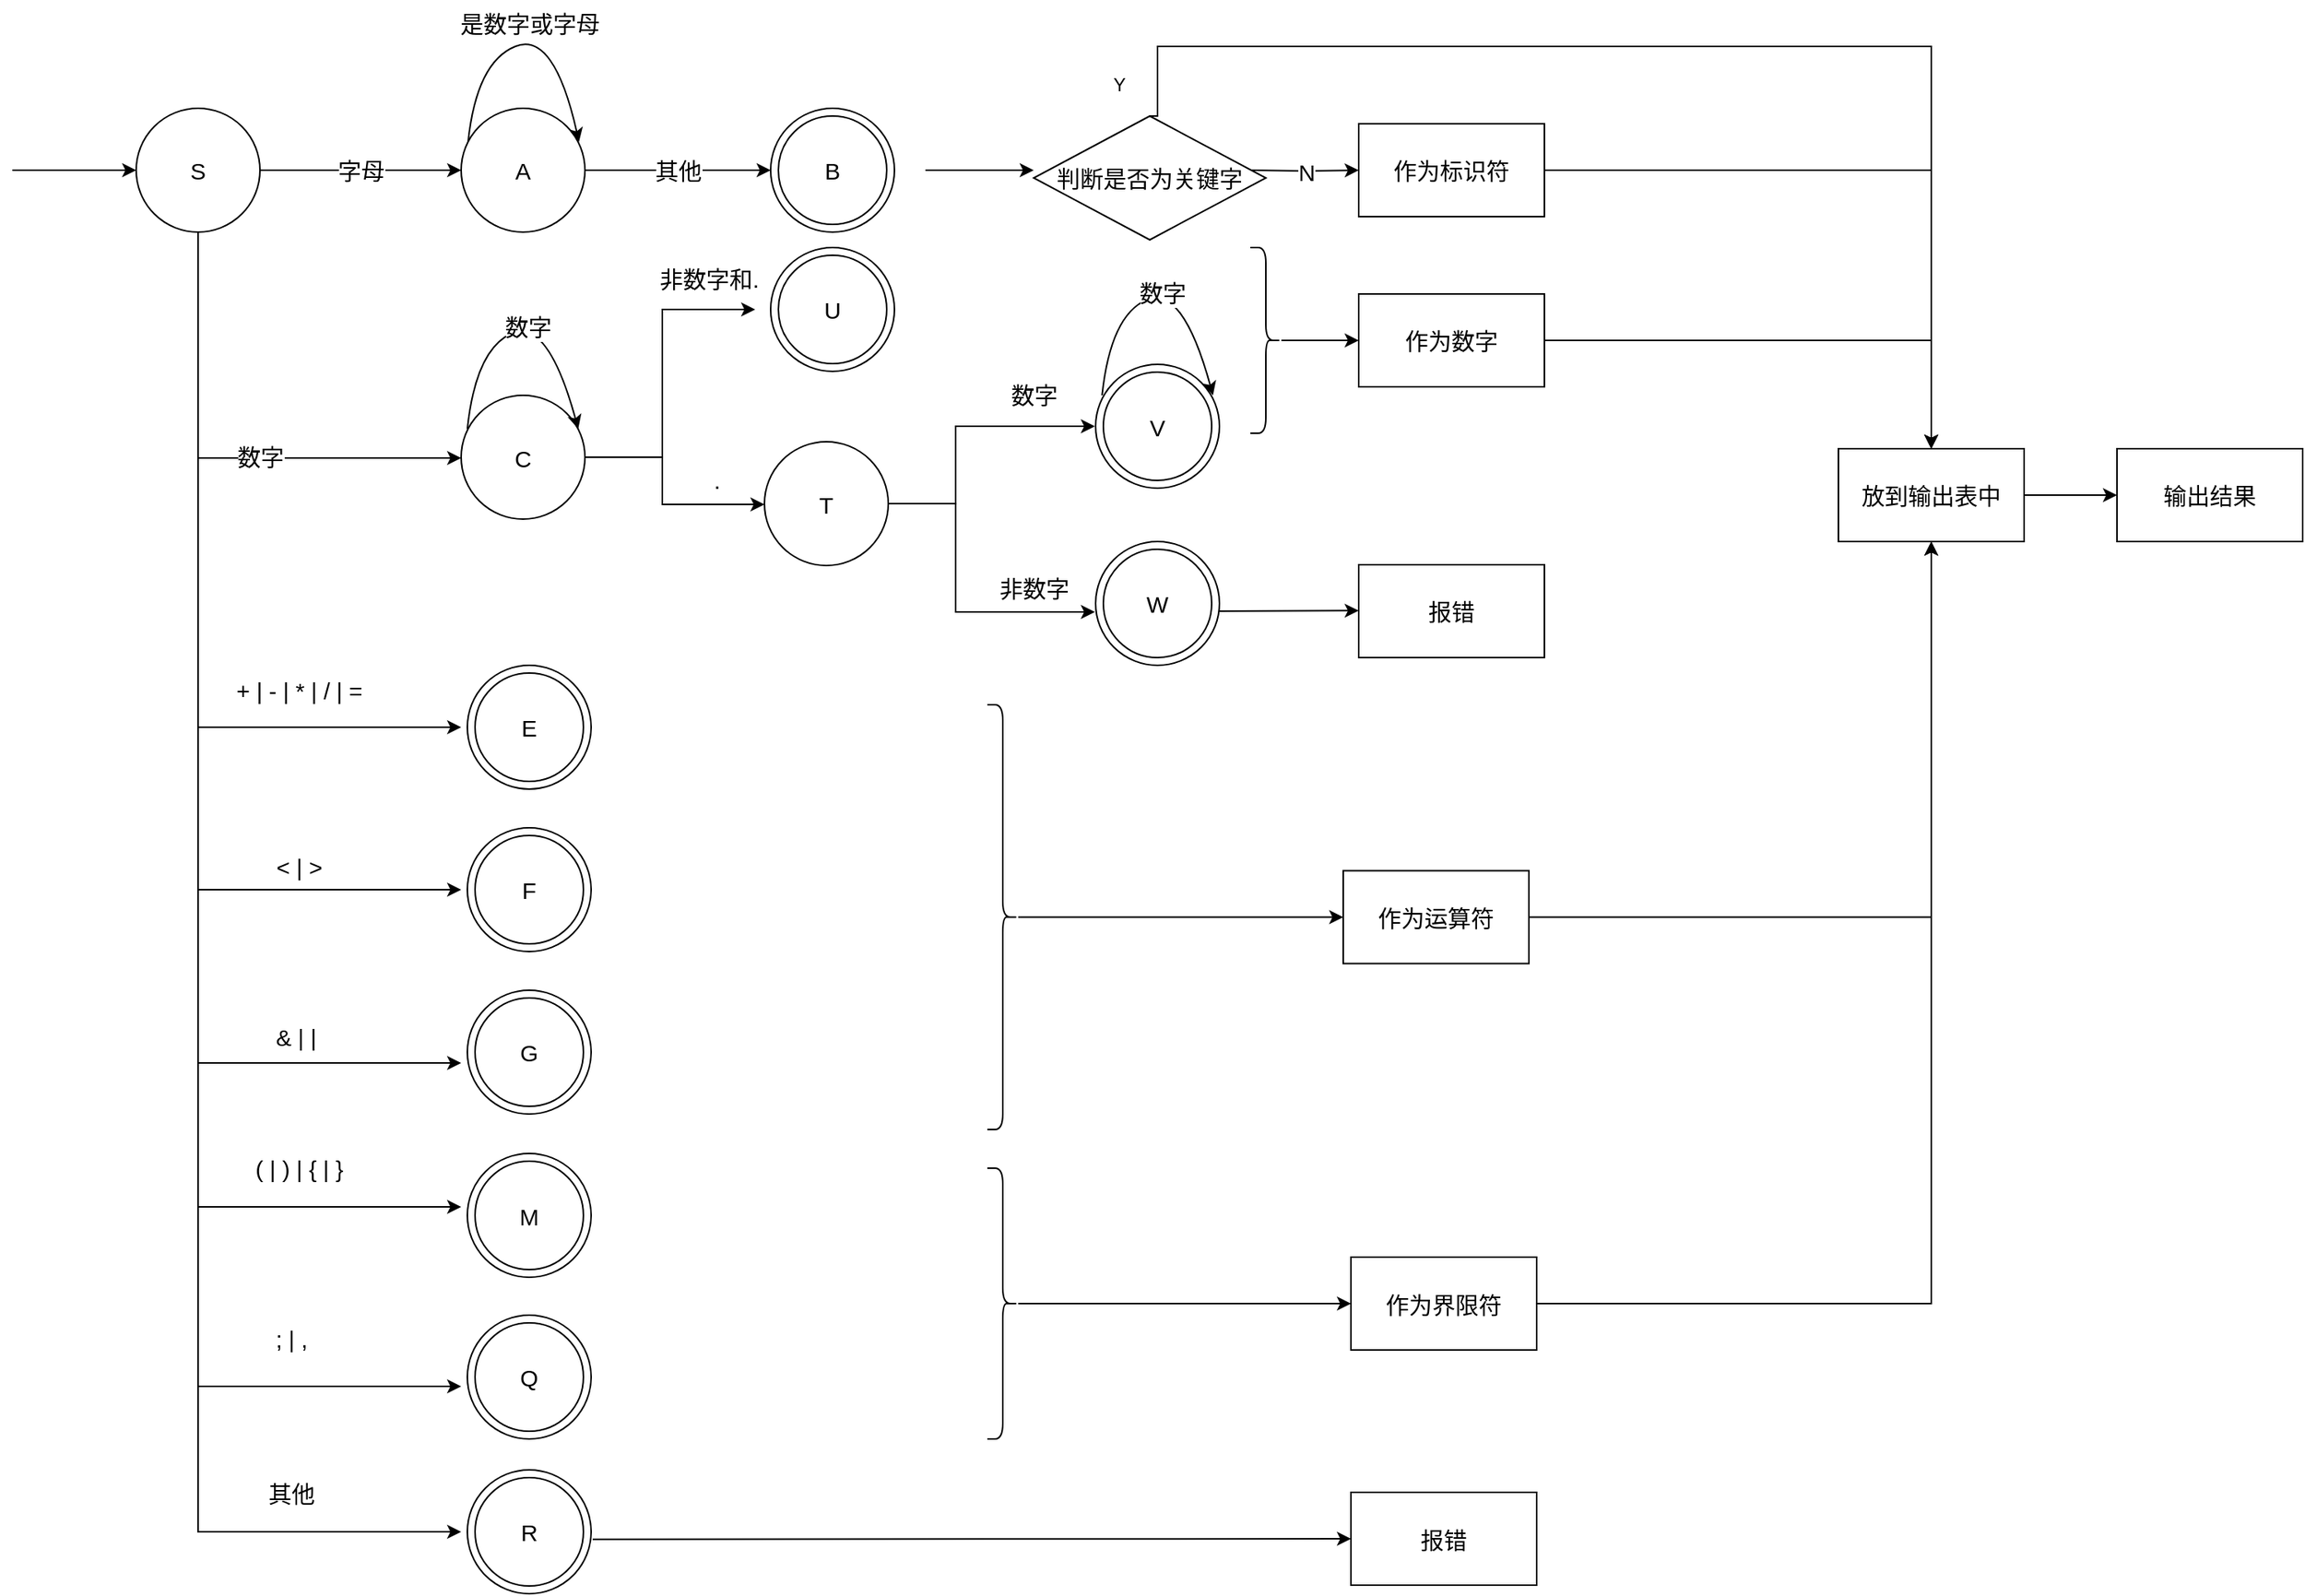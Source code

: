 <mxfile version="20.6.2" type="device"><diagram id="aMNbCUON8XsjqWvmE5ve" name="第 1 页"><mxGraphModel dx="1809" dy="534" grid="1" gridSize="10" guides="1" tooltips="1" connect="1" arrows="1" fold="1" page="1" pageScale="1" pageWidth="827" pageHeight="1169" math="0" shadow="0"><root><mxCell id="0"/><mxCell id="1" parent="0"/><mxCell id="4GlmhEIrZh2L4MDimgtQ-14" value="" style="endArrow=classic;html=1;rounded=0;entryX=0;entryY=0.5;entryDx=0;entryDy=0;" parent="1" target="4GlmhEIrZh2L4MDimgtQ-17" edge="1"><mxGeometry width="50" height="50" relative="1" as="geometry"><mxPoint x="-810" y="120" as="sourcePoint"/><mxPoint x="-340" y="170" as="targetPoint"/></mxGeometry></mxCell><mxCell id="4GlmhEIrZh2L4MDimgtQ-16" value="&lt;span style=&quot;font-size: 15px;&quot;&gt;是数字或字母&lt;/span&gt;" style="text;html=1;align=center;verticalAlign=middle;resizable=0;points=[];autosize=1;strokeColor=none;fillColor=none;fontSize=6;" parent="1" vertex="1"><mxGeometry x="-536" y="10" width="120" height="30" as="geometry"/></mxCell><mxCell id="4GlmhEIrZh2L4MDimgtQ-19" value="字母" style="edgeStyle=orthogonalEdgeStyle;rounded=0;orthogonalLoop=1;jettySize=auto;html=1;fontSize=15;" parent="1" source="4GlmhEIrZh2L4MDimgtQ-17" target="4GlmhEIrZh2L4MDimgtQ-18" edge="1"><mxGeometry relative="1" as="geometry"/></mxCell><mxCell id="4GlmhEIrZh2L4MDimgtQ-31" value="数字" style="edgeStyle=orthogonalEdgeStyle;rounded=0;orthogonalLoop=1;jettySize=auto;html=1;entryX=0;entryY=0.5;entryDx=0;entryDy=0;fontSize=15;" parent="1" source="4GlmhEIrZh2L4MDimgtQ-17" target="4GlmhEIrZh2L4MDimgtQ-30" edge="1"><mxGeometry x="0.175" y="1" relative="1" as="geometry"><Array as="points"><mxPoint x="-690" y="306"/><mxPoint x="-520" y="306"/></Array><mxPoint as="offset"/></mxGeometry></mxCell><mxCell id="4GlmhEIrZh2L4MDimgtQ-57" style="edgeStyle=orthogonalEdgeStyle;rounded=0;orthogonalLoop=1;jettySize=auto;html=1;fontSize=15;" parent="1" source="4GlmhEIrZh2L4MDimgtQ-17" edge="1"><mxGeometry relative="1" as="geometry"><mxPoint x="-520" y="480" as="targetPoint"/><Array as="points"><mxPoint x="-690" y="480"/></Array></mxGeometry></mxCell><mxCell id="4GlmhEIrZh2L4MDimgtQ-86" style="edgeStyle=orthogonalEdgeStyle;rounded=0;orthogonalLoop=1;jettySize=auto;html=1;fontSize=15;" parent="1" source="4GlmhEIrZh2L4MDimgtQ-17" edge="1"><mxGeometry relative="1" as="geometry"><mxPoint x="-520" y="790" as="targetPoint"/><Array as="points"><mxPoint x="-690" y="790"/></Array></mxGeometry></mxCell><mxCell id="4GlmhEIrZh2L4MDimgtQ-225" style="edgeStyle=orthogonalEdgeStyle;rounded=0;orthogonalLoop=1;jettySize=auto;html=1;fontSize=15;" parent="1" source="4GlmhEIrZh2L4MDimgtQ-17" edge="1"><mxGeometry relative="1" as="geometry"><mxPoint x="-520" y="585" as="targetPoint"/><Array as="points"><mxPoint x="-690" y="585"/></Array></mxGeometry></mxCell><mxCell id="4GlmhEIrZh2L4MDimgtQ-236" style="edgeStyle=orthogonalEdgeStyle;rounded=0;orthogonalLoop=1;jettySize=auto;html=1;fontSize=15;" parent="1" source="4GlmhEIrZh2L4MDimgtQ-17" edge="1"><mxGeometry relative="1" as="geometry"><mxPoint x="-520" y="697" as="targetPoint"/><Array as="points"><mxPoint x="-690" y="697"/></Array></mxGeometry></mxCell><mxCell id="4GlmhEIrZh2L4MDimgtQ-238" style="edgeStyle=orthogonalEdgeStyle;rounded=0;orthogonalLoop=1;jettySize=auto;html=1;fontSize=15;" parent="1" source="4GlmhEIrZh2L4MDimgtQ-17" edge="1"><mxGeometry relative="1" as="geometry"><mxPoint x="-520" y="906" as="targetPoint"/><Array as="points"><mxPoint x="-690" y="906"/></Array></mxGeometry></mxCell><mxCell id="4GlmhEIrZh2L4MDimgtQ-239" style="edgeStyle=orthogonalEdgeStyle;rounded=0;orthogonalLoop=1;jettySize=auto;html=1;fontSize=15;" parent="1" source="4GlmhEIrZh2L4MDimgtQ-17" edge="1"><mxGeometry relative="1" as="geometry"><mxPoint x="-520" y="1000" as="targetPoint"/><Array as="points"><mxPoint x="-690" y="1000"/></Array></mxGeometry></mxCell><mxCell id="4GlmhEIrZh2L4MDimgtQ-17" value="S" style="ellipse;whiteSpace=wrap;html=1;aspect=fixed;fontSize=15;" parent="1" vertex="1"><mxGeometry x="-730" y="80" width="80" height="80" as="geometry"/></mxCell><mxCell id="4GlmhEIrZh2L4MDimgtQ-23" value="其他" style="edgeStyle=orthogonalEdgeStyle;rounded=0;orthogonalLoop=1;jettySize=auto;html=1;fontSize=15;" parent="1" source="4GlmhEIrZh2L4MDimgtQ-18" target="4GlmhEIrZh2L4MDimgtQ-22" edge="1"><mxGeometry relative="1" as="geometry"/></mxCell><mxCell id="4GlmhEIrZh2L4MDimgtQ-18" value="A" style="ellipse;whiteSpace=wrap;html=1;aspect=fixed;fontSize=15;" parent="1" vertex="1"><mxGeometry x="-520" y="80" width="80" height="80" as="geometry"/></mxCell><mxCell id="4GlmhEIrZh2L4MDimgtQ-20" value="" style="curved=1;endArrow=classic;html=1;rounded=0;fontSize=15;entryX=0.952;entryY=0.271;entryDx=0;entryDy=0;entryPerimeter=0;exitX=0.056;exitY=0.271;exitDx=0;exitDy=0;exitPerimeter=0;" parent="1" source="4GlmhEIrZh2L4MDimgtQ-18" target="4GlmhEIrZh2L4MDimgtQ-18" edge="1"><mxGeometry width="50" height="50" relative="1" as="geometry"><mxPoint x="-490" y="80" as="sourcePoint"/><mxPoint x="-440" y="30" as="targetPoint"/><Array as="points"><mxPoint x="-510" y="50"/><mxPoint x="-460" y="30"/></Array></mxGeometry></mxCell><mxCell id="4GlmhEIrZh2L4MDimgtQ-22" value="B" style="ellipse;whiteSpace=wrap;html=1;aspect=fixed;fontSize=15;" parent="1" vertex="1"><mxGeometry x="-320" y="80" width="80" height="80" as="geometry"/></mxCell><mxCell id="4GlmhEIrZh2L4MDimgtQ-24" value="" style="ellipse;whiteSpace=wrap;html=1;aspect=fixed;fontSize=15;fillColor=none;" parent="1" vertex="1"><mxGeometry x="-315" y="85" width="70" height="70" as="geometry"/></mxCell><mxCell id="4GlmhEIrZh2L4MDimgtQ-36" value="" style="edgeStyle=orthogonalEdgeStyle;rounded=0;orthogonalLoop=1;jettySize=auto;html=1;fontSize=15;" parent="1" source="4GlmhEIrZh2L4MDimgtQ-30" target="4GlmhEIrZh2L4MDimgtQ-147" edge="1"><mxGeometry x="0.138" y="20" relative="1" as="geometry"><mxPoint x="-324" y="305.5" as="targetPoint"/><Array as="points"><mxPoint x="-390" y="306"/><mxPoint x="-390" y="336"/></Array><mxPoint as="offset"/></mxGeometry></mxCell><mxCell id="4GlmhEIrZh2L4MDimgtQ-165" style="edgeStyle=orthogonalEdgeStyle;rounded=0;orthogonalLoop=1;jettySize=auto;html=1;fontSize=15;" parent="1" source="4GlmhEIrZh2L4MDimgtQ-30" edge="1"><mxGeometry relative="1" as="geometry"><mxPoint x="-330" y="210" as="targetPoint"/><Array as="points"><mxPoint x="-390" y="306"/><mxPoint x="-390" y="210"/></Array></mxGeometry></mxCell><mxCell id="4GlmhEIrZh2L4MDimgtQ-30" value="C" style="ellipse;whiteSpace=wrap;html=1;aspect=fixed;fontSize=15;fillColor=none;" parent="1" vertex="1"><mxGeometry x="-520" y="265.5" width="80" height="80" as="geometry"/></mxCell><mxCell id="4GlmhEIrZh2L4MDimgtQ-33" value="数字" style="curved=1;endArrow=classic;html=1;rounded=0;fontSize=15;entryX=0.952;entryY=0.271;entryDx=0;entryDy=0;entryPerimeter=0;exitX=0.056;exitY=0.271;exitDx=0;exitDy=0;exitPerimeter=0;" parent="1" edge="1"><mxGeometry width="50" height="50" relative="1" as="geometry"><mxPoint x="-516" y="287.18" as="sourcePoint"/><mxPoint x="-444.32" y="287.18" as="targetPoint"/><Array as="points"><mxPoint x="-510.48" y="235.5"/><mxPoint x="-464" y="215.5"/></Array></mxGeometry></mxCell><mxCell id="4GlmhEIrZh2L4MDimgtQ-51" value="" style="group" parent="1" vertex="1" connectable="0"><mxGeometry x="-516" y="440" width="80" height="80" as="geometry"/></mxCell><mxCell id="4GlmhEIrZh2L4MDimgtQ-52" value="" style="ellipse;whiteSpace=wrap;html=1;aspect=fixed;fontSize=15;fillColor=none;movable=0;resizable=0;rotatable=0;deletable=0;editable=0;connectable=0;" parent="4GlmhEIrZh2L4MDimgtQ-51" vertex="1"><mxGeometry width="80" height="80" as="geometry"/></mxCell><mxCell id="4GlmhEIrZh2L4MDimgtQ-53" value="E" style="ellipse;whiteSpace=wrap;html=1;aspect=fixed;fontSize=15;fillColor=none;movable=1;resizable=1;rotatable=1;deletable=1;editable=1;connectable=1;" parent="4GlmhEIrZh2L4MDimgtQ-51" vertex="1"><mxGeometry x="5" y="5" width="70" height="70" as="geometry"/></mxCell><mxCell id="4GlmhEIrZh2L4MDimgtQ-59" value="+ | - | * | / | =" style="text;html=1;align=center;verticalAlign=middle;resizable=0;points=[];autosize=1;strokeColor=none;fillColor=none;fontSize=15;" parent="1" vertex="1"><mxGeometry x="-680" y="440.5" width="110" height="30" as="geometry"/></mxCell><mxCell id="4GlmhEIrZh2L4MDimgtQ-78" value="" style="group" parent="1" vertex="1" connectable="0"><mxGeometry x="-516" y="755.5" width="80" height="80" as="geometry"/></mxCell><mxCell id="4GlmhEIrZh2L4MDimgtQ-79" value="" style="ellipse;whiteSpace=wrap;html=1;aspect=fixed;fontSize=15;fillColor=none;movable=0;resizable=0;rotatable=0;deletable=0;editable=0;connectable=0;" parent="4GlmhEIrZh2L4MDimgtQ-78" vertex="1"><mxGeometry width="80" height="80" as="geometry"/></mxCell><mxCell id="4GlmhEIrZh2L4MDimgtQ-80" value="M" style="ellipse;whiteSpace=wrap;html=1;aspect=fixed;fontSize=15;fillColor=none;movable=1;resizable=1;rotatable=1;deletable=1;editable=1;connectable=1;" parent="4GlmhEIrZh2L4MDimgtQ-78" vertex="1"><mxGeometry x="5" y="5" width="70" height="70" as="geometry"/></mxCell><mxCell id="4GlmhEIrZh2L4MDimgtQ-82" value="( | ) | { | }" style="text;html=1;align=center;verticalAlign=middle;resizable=0;points=[];autosize=1;strokeColor=none;fillColor=none;fontSize=15;" parent="1" vertex="1"><mxGeometry x="-665" y="750" width="80" height="30" as="geometry"/></mxCell><mxCell id="4GlmhEIrZh2L4MDimgtQ-94" value="" style="group" parent="1" vertex="1" connectable="0"><mxGeometry x="-516" y="860" width="80" height="80" as="geometry"/></mxCell><mxCell id="4GlmhEIrZh2L4MDimgtQ-95" value="" style="ellipse;whiteSpace=wrap;html=1;aspect=fixed;fontSize=15;fillColor=none;movable=0;resizable=0;rotatable=0;deletable=0;editable=0;connectable=0;" parent="4GlmhEIrZh2L4MDimgtQ-94" vertex="1"><mxGeometry width="80" height="80" as="geometry"/></mxCell><mxCell id="4GlmhEIrZh2L4MDimgtQ-96" value="Q" style="ellipse;whiteSpace=wrap;html=1;aspect=fixed;fontSize=15;fillColor=none;movable=1;resizable=1;rotatable=1;deletable=1;editable=1;connectable=1;" parent="4GlmhEIrZh2L4MDimgtQ-94" vertex="1"><mxGeometry x="5" y="5" width="70" height="70" as="geometry"/></mxCell><mxCell id="4GlmhEIrZh2L4MDimgtQ-97" value="" style="group" parent="1" vertex="1" connectable="0"><mxGeometry x="-516" y="960" width="80" height="80" as="geometry"/></mxCell><mxCell id="4GlmhEIrZh2L4MDimgtQ-98" value="" style="ellipse;whiteSpace=wrap;html=1;aspect=fixed;fontSize=15;fillColor=none;movable=0;resizable=0;rotatable=0;deletable=0;editable=0;connectable=0;" parent="4GlmhEIrZh2L4MDimgtQ-97" vertex="1"><mxGeometry width="80" height="80" as="geometry"/></mxCell><mxCell id="4GlmhEIrZh2L4MDimgtQ-99" value="R" style="ellipse;whiteSpace=wrap;html=1;aspect=fixed;fontSize=15;fillColor=none;movable=1;resizable=1;rotatable=1;deletable=1;editable=1;connectable=1;" parent="4GlmhEIrZh2L4MDimgtQ-97" vertex="1"><mxGeometry x="5" y="5" width="70" height="70" as="geometry"/></mxCell><mxCell id="4GlmhEIrZh2L4MDimgtQ-114" value="; | ," style="text;html=1;align=center;verticalAlign=middle;resizable=0;points=[];autosize=1;strokeColor=none;fillColor=none;fontSize=15;" parent="1" vertex="1"><mxGeometry x="-655" y="860" width="50" height="30" as="geometry"/></mxCell><mxCell id="4GlmhEIrZh2L4MDimgtQ-132" value="其他" style="text;html=1;align=center;verticalAlign=middle;resizable=0;points=[];autosize=1;strokeColor=none;fillColor=none;fontSize=15;" parent="1" vertex="1"><mxGeometry x="-660" y="960" width="60" height="30" as="geometry"/></mxCell><mxCell id="4GlmhEIrZh2L4MDimgtQ-134" value="" style="endArrow=classic;html=1;rounded=0;fontSize=15;" parent="1" edge="1"><mxGeometry width="50" height="50" relative="1" as="geometry"><mxPoint x="-220" y="120" as="sourcePoint"/><mxPoint x="-150" y="120" as="targetPoint"/></mxGeometry></mxCell><mxCell id="4GlmhEIrZh2L4MDimgtQ-138" value="N" style="edgeStyle=orthogonalEdgeStyle;rounded=0;orthogonalLoop=1;jettySize=auto;html=1;fontSize=15;" parent="1" target="4GlmhEIrZh2L4MDimgtQ-137" edge="1"><mxGeometry relative="1" as="geometry"><mxPoint x="-10" y="120" as="sourcePoint"/></mxGeometry></mxCell><mxCell id="Kc8eOD5F9lWhbHgGHT0m-1" style="edgeStyle=orthogonalEdgeStyle;rounded=0;orthogonalLoop=1;jettySize=auto;html=1;entryX=0.5;entryY=0;entryDx=0;entryDy=0;exitX=0.5;exitY=0;exitDx=0;exitDy=0;" edge="1" parent="1" source="Kc8eOD5F9lWhbHgGHT0m-3" target="4GlmhEIrZh2L4MDimgtQ-139"><mxGeometry relative="1" as="geometry"><mxPoint x="-75" y="90" as="sourcePoint"/><Array as="points"><mxPoint x="-70" y="40"/><mxPoint x="430" y="40"/></Array></mxGeometry></mxCell><mxCell id="4GlmhEIrZh2L4MDimgtQ-216" style="edgeStyle=orthogonalEdgeStyle;rounded=0;orthogonalLoop=1;jettySize=auto;html=1;fontSize=15;" parent="1" source="4GlmhEIrZh2L4MDimgtQ-137" target="4GlmhEIrZh2L4MDimgtQ-139" edge="1"><mxGeometry relative="1" as="geometry"/></mxCell><mxCell id="4GlmhEIrZh2L4MDimgtQ-137" value="作为标识符" style="rounded=0;whiteSpace=wrap;html=1;fontSize=15;fillColor=none;" parent="1" vertex="1"><mxGeometry x="60" y="90" width="120" height="60" as="geometry"/></mxCell><mxCell id="4GlmhEIrZh2L4MDimgtQ-221" style="edgeStyle=orthogonalEdgeStyle;rounded=0;orthogonalLoop=1;jettySize=auto;html=1;fontSize=15;" parent="1" source="4GlmhEIrZh2L4MDimgtQ-139" target="4GlmhEIrZh2L4MDimgtQ-220" edge="1"><mxGeometry relative="1" as="geometry"/></mxCell><mxCell id="4GlmhEIrZh2L4MDimgtQ-139" value="放到输出表中" style="whiteSpace=wrap;html=1;fontSize=15;fillColor=none;" parent="1" vertex="1"><mxGeometry x="370" y="300" width="120" height="60" as="geometry"/></mxCell><mxCell id="4GlmhEIrZh2L4MDimgtQ-219" style="edgeStyle=orthogonalEdgeStyle;rounded=0;orthogonalLoop=1;jettySize=auto;html=1;fontSize=15;" parent="1" source="4GlmhEIrZh2L4MDimgtQ-141" target="4GlmhEIrZh2L4MDimgtQ-139" edge="1"><mxGeometry relative="1" as="geometry"/></mxCell><mxCell id="4GlmhEIrZh2L4MDimgtQ-141" value="作为数字" style="whiteSpace=wrap;html=1;fontSize=15;fillColor=none;" parent="1" vertex="1"><mxGeometry x="60" y="200" width="120" height="60" as="geometry"/></mxCell><mxCell id="4GlmhEIrZh2L4MDimgtQ-142" value="." style="text;html=1;align=center;verticalAlign=middle;resizable=0;points=[];autosize=1;strokeColor=none;fillColor=none;fontSize=15;" parent="1" vertex="1"><mxGeometry x="-370" y="305" width="30" height="30" as="geometry"/></mxCell><mxCell id="4GlmhEIrZh2L4MDimgtQ-151" style="edgeStyle=orthogonalEdgeStyle;rounded=0;orthogonalLoop=1;jettySize=auto;html=1;fontSize=15;" parent="1" edge="1"><mxGeometry relative="1" as="geometry"><mxPoint x="-244.002" y="335.5" as="sourcePoint"/><mxPoint x="-110.46" y="285.5" as="targetPoint"/><Array as="points"><mxPoint x="-200.46" y="335.5"/><mxPoint x="-200.46" y="285.5"/></Array></mxGeometry></mxCell><mxCell id="4GlmhEIrZh2L4MDimgtQ-152" style="edgeStyle=orthogonalEdgeStyle;rounded=0;orthogonalLoop=1;jettySize=auto;html=1;fontSize=15;" parent="1" edge="1"><mxGeometry relative="1" as="geometry"><mxPoint x="-244.002" y="335.5" as="sourcePoint"/><mxPoint x="-110.46" y="405.5" as="targetPoint"/><Array as="points"><mxPoint x="-200.46" y="335.5"/><mxPoint x="-200.46" y="405.5"/></Array></mxGeometry></mxCell><mxCell id="4GlmhEIrZh2L4MDimgtQ-147" value="T" style="ellipse;whiteSpace=wrap;html=1;aspect=fixed;fontSize=15;fillColor=none;" parent="1" vertex="1"><mxGeometry x="-324" y="295.5" width="80" height="80" as="geometry"/></mxCell><mxCell id="4GlmhEIrZh2L4MDimgtQ-155" value="" style="group" parent="1" vertex="1" connectable="0"><mxGeometry x="-110" y="245.5" width="80" height="120" as="geometry"/></mxCell><mxCell id="4GlmhEIrZh2L4MDimgtQ-156" value="" style="ellipse;whiteSpace=wrap;html=1;aspect=fixed;fontSize=15;fillColor=none;movable=0;resizable=0;rotatable=0;deletable=0;editable=0;connectable=0;" parent="4GlmhEIrZh2L4MDimgtQ-155" vertex="1"><mxGeometry width="80" height="80" as="geometry"/></mxCell><mxCell id="4GlmhEIrZh2L4MDimgtQ-157" value="V" style="ellipse;whiteSpace=wrap;html=1;aspect=fixed;fontSize=15;fillColor=none;movable=1;resizable=1;rotatable=1;deletable=1;editable=1;connectable=1;" parent="4GlmhEIrZh2L4MDimgtQ-155" vertex="1"><mxGeometry x="5" y="5" width="70" height="70" as="geometry"/></mxCell><mxCell id="4GlmhEIrZh2L4MDimgtQ-179" value="" style="group" parent="1" vertex="1" connectable="0"><mxGeometry x="-110" y="360" width="80" height="120" as="geometry"/></mxCell><mxCell id="4GlmhEIrZh2L4MDimgtQ-180" value="" style="ellipse;whiteSpace=wrap;html=1;aspect=fixed;fontSize=15;fillColor=none;movable=0;resizable=0;rotatable=0;deletable=0;editable=0;connectable=0;" parent="4GlmhEIrZh2L4MDimgtQ-179" vertex="1"><mxGeometry width="80" height="80" as="geometry"/></mxCell><mxCell id="4GlmhEIrZh2L4MDimgtQ-181" value="W" style="ellipse;whiteSpace=wrap;html=1;aspect=fixed;fontSize=15;fillColor=none;movable=1;resizable=1;rotatable=1;deletable=1;editable=1;connectable=1;" parent="4GlmhEIrZh2L4MDimgtQ-179" vertex="1"><mxGeometry x="5" y="5" width="70" height="70" as="geometry"/></mxCell><mxCell id="4GlmhEIrZh2L4MDimgtQ-182" value="" style="group" parent="1" vertex="1" connectable="0"><mxGeometry x="-320" y="170" width="80" height="80" as="geometry"/></mxCell><mxCell id="4GlmhEIrZh2L4MDimgtQ-183" value="" style="ellipse;whiteSpace=wrap;html=1;aspect=fixed;fontSize=15;fillColor=none;movable=0;resizable=0;rotatable=0;deletable=0;editable=0;connectable=0;" parent="4GlmhEIrZh2L4MDimgtQ-182" vertex="1"><mxGeometry width="80" height="80" as="geometry"/></mxCell><mxCell id="4GlmhEIrZh2L4MDimgtQ-184" value="U" style="ellipse;whiteSpace=wrap;html=1;aspect=fixed;fontSize=15;fillColor=none;movable=1;resizable=1;rotatable=1;deletable=1;editable=1;connectable=1;" parent="4GlmhEIrZh2L4MDimgtQ-182" vertex="1"><mxGeometry x="5" y="5" width="70" height="70" as="geometry"/></mxCell><mxCell id="4GlmhEIrZh2L4MDimgtQ-186" value="非数字和." style="text;html=1;align=center;verticalAlign=middle;resizable=0;points=[];autosize=1;strokeColor=none;fillColor=none;fontSize=15;" parent="1" vertex="1"><mxGeometry x="-405" y="175" width="90" height="30" as="geometry"/></mxCell><mxCell id="4GlmhEIrZh2L4MDimgtQ-187" value="数字" style="text;html=1;align=center;verticalAlign=middle;resizable=0;points=[];autosize=1;strokeColor=none;fillColor=none;fontSize=15;" parent="1" vertex="1"><mxGeometry x="-180" y="250" width="60" height="30" as="geometry"/></mxCell><mxCell id="4GlmhEIrZh2L4MDimgtQ-188" value="非数字" style="text;html=1;align=center;verticalAlign=middle;resizable=0;points=[];autosize=1;strokeColor=none;fillColor=none;fontSize=15;" parent="1" vertex="1"><mxGeometry x="-185" y="375" width="70" height="30" as="geometry"/></mxCell><mxCell id="4GlmhEIrZh2L4MDimgtQ-189" value="数字" style="curved=1;endArrow=classic;html=1;rounded=0;fontSize=15;entryX=0.952;entryY=0.271;entryDx=0;entryDy=0;entryPerimeter=0;exitX=0.056;exitY=0.271;exitDx=0;exitDy=0;exitPerimeter=0;" parent="1" edge="1"><mxGeometry width="50" height="50" relative="1" as="geometry"><mxPoint x="-105.84" y="265.5" as="sourcePoint"/><mxPoint x="-34.16" y="265.5" as="targetPoint"/><Array as="points"><mxPoint x="-100.32" y="213.82"/><mxPoint x="-53.84" y="193.82"/></Array></mxGeometry></mxCell><mxCell id="4GlmhEIrZh2L4MDimgtQ-194" value="报错" style="whiteSpace=wrap;html=1;fontSize=15;fillColor=none;" parent="1" vertex="1"><mxGeometry x="60" y="375" width="120" height="60" as="geometry"/></mxCell><mxCell id="4GlmhEIrZh2L4MDimgtQ-195" value="" style="endArrow=classic;html=1;rounded=0;fontSize=15;" parent="1" edge="1"><mxGeometry width="50" height="50" relative="1" as="geometry"><mxPoint x="-30" y="405" as="sourcePoint"/><mxPoint x="60" y="404.66" as="targetPoint"/></mxGeometry></mxCell><mxCell id="4GlmhEIrZh2L4MDimgtQ-206" style="edgeStyle=orthogonalEdgeStyle;rounded=0;orthogonalLoop=1;jettySize=auto;html=1;entryX=0;entryY=0.5;entryDx=0;entryDy=0;fontSize=15;" parent="1" source="4GlmhEIrZh2L4MDimgtQ-199" target="4GlmhEIrZh2L4MDimgtQ-202" edge="1"><mxGeometry relative="1" as="geometry"/></mxCell><mxCell id="4GlmhEIrZh2L4MDimgtQ-199" value="" style="shape=curlyBracket;whiteSpace=wrap;html=1;rounded=1;flipH=1;labelPosition=right;verticalLabelPosition=middle;align=left;verticalAlign=middle;fontSize=15;fillColor=none;" parent="1" vertex="1"><mxGeometry x="-180" y="465.5" width="20" height="274.5" as="geometry"/></mxCell><mxCell id="4GlmhEIrZh2L4MDimgtQ-207" style="edgeStyle=orthogonalEdgeStyle;rounded=0;orthogonalLoop=1;jettySize=auto;html=1;entryX=0;entryY=0.5;entryDx=0;entryDy=0;fontSize=15;" parent="1" source="4GlmhEIrZh2L4MDimgtQ-200" target="4GlmhEIrZh2L4MDimgtQ-141" edge="1"><mxGeometry relative="1" as="geometry"/></mxCell><mxCell id="4GlmhEIrZh2L4MDimgtQ-200" value="" style="shape=curlyBracket;whiteSpace=wrap;html=1;rounded=1;flipH=1;labelPosition=right;verticalLabelPosition=middle;align=left;verticalAlign=middle;fontSize=15;fillColor=none;" parent="1" vertex="1"><mxGeometry x="-10" y="170" width="20" height="120" as="geometry"/></mxCell><mxCell id="4GlmhEIrZh2L4MDimgtQ-217" style="edgeStyle=orthogonalEdgeStyle;rounded=0;orthogonalLoop=1;jettySize=auto;html=1;fontSize=15;" parent="1" source="4GlmhEIrZh2L4MDimgtQ-202" target="4GlmhEIrZh2L4MDimgtQ-139" edge="1"><mxGeometry relative="1" as="geometry"/></mxCell><mxCell id="4GlmhEIrZh2L4MDimgtQ-202" value="作为运算符" style="whiteSpace=wrap;html=1;fontSize=15;fillColor=none;" parent="1" vertex="1"><mxGeometry x="50" y="572.75" width="120" height="60" as="geometry"/></mxCell><mxCell id="4GlmhEIrZh2L4MDimgtQ-242" style="edgeStyle=orthogonalEdgeStyle;rounded=0;orthogonalLoop=1;jettySize=auto;html=1;fontSize=15;" parent="1" source="4GlmhEIrZh2L4MDimgtQ-203" target="4GlmhEIrZh2L4MDimgtQ-210" edge="1"><mxGeometry relative="1" as="geometry"/></mxCell><mxCell id="4GlmhEIrZh2L4MDimgtQ-203" value="" style="shape=curlyBracket;whiteSpace=wrap;html=1;rounded=1;flipH=1;labelPosition=right;verticalLabelPosition=middle;align=left;verticalAlign=middle;fontSize=15;fillColor=none;" parent="1" vertex="1"><mxGeometry x="-180" y="765" width="20" height="175" as="geometry"/></mxCell><mxCell id="4GlmhEIrZh2L4MDimgtQ-218" style="edgeStyle=orthogonalEdgeStyle;rounded=0;orthogonalLoop=1;jettySize=auto;html=1;fontSize=15;" parent="1" source="4GlmhEIrZh2L4MDimgtQ-210" target="4GlmhEIrZh2L4MDimgtQ-139" edge="1"><mxGeometry relative="1" as="geometry"/></mxCell><mxCell id="4GlmhEIrZh2L4MDimgtQ-210" value="作为界限符" style="whiteSpace=wrap;html=1;fontSize=15;fillColor=none;" parent="1" vertex="1"><mxGeometry x="55" y="822.5" width="120" height="60" as="geometry"/></mxCell><mxCell id="4GlmhEIrZh2L4MDimgtQ-214" value="" style="endArrow=classic;html=1;rounded=0;fontSize=15;entryX=0;entryY=0.5;entryDx=0;entryDy=0;" parent="1" target="4GlmhEIrZh2L4MDimgtQ-215" edge="1"><mxGeometry width="50" height="50" relative="1" as="geometry"><mxPoint x="-435" y="1004.84" as="sourcePoint"/><mxPoint x="45" y="1005" as="targetPoint"/></mxGeometry></mxCell><mxCell id="4GlmhEIrZh2L4MDimgtQ-215" value="报错" style="whiteSpace=wrap;html=1;fontSize=15;fillColor=none;" parent="1" vertex="1"><mxGeometry x="55" y="974.5" width="120" height="60" as="geometry"/></mxCell><mxCell id="4GlmhEIrZh2L4MDimgtQ-220" value="输出结果" style="whiteSpace=wrap;html=1;fontSize=15;fillColor=none;" parent="1" vertex="1"><mxGeometry x="550" y="300" width="120" height="60" as="geometry"/></mxCell><mxCell id="4GlmhEIrZh2L4MDimgtQ-222" value="" style="group" parent="1" vertex="1" connectable="0"><mxGeometry x="-516" y="545" width="80" height="80" as="geometry"/></mxCell><mxCell id="4GlmhEIrZh2L4MDimgtQ-223" value="" style="ellipse;whiteSpace=wrap;html=1;aspect=fixed;fontSize=15;fillColor=none;movable=0;resizable=0;rotatable=0;deletable=0;editable=0;connectable=0;" parent="4GlmhEIrZh2L4MDimgtQ-222" vertex="1"><mxGeometry width="80" height="80" as="geometry"/></mxCell><mxCell id="4GlmhEIrZh2L4MDimgtQ-224" value="F" style="ellipse;whiteSpace=wrap;html=1;aspect=fixed;fontSize=15;fillColor=none;movable=1;resizable=1;rotatable=1;deletable=1;editable=1;connectable=1;" parent="4GlmhEIrZh2L4MDimgtQ-222" vertex="1"><mxGeometry x="5" y="5" width="70" height="70" as="geometry"/></mxCell><mxCell id="4GlmhEIrZh2L4MDimgtQ-226" value="&amp;lt; | &amp;gt;" style="text;html=1;align=center;verticalAlign=middle;resizable=0;points=[];autosize=1;strokeColor=none;fillColor=none;fontSize=15;" parent="1" vertex="1"><mxGeometry x="-655" y="555" width="60" height="30" as="geometry"/></mxCell><mxCell id="4GlmhEIrZh2L4MDimgtQ-233" value="" style="group" parent="1" vertex="1" connectable="0"><mxGeometry x="-516" y="650" width="80" height="80" as="geometry"/></mxCell><mxCell id="4GlmhEIrZh2L4MDimgtQ-234" value="" style="ellipse;whiteSpace=wrap;html=1;aspect=fixed;fontSize=15;fillColor=none;movable=0;resizable=0;rotatable=0;deletable=0;editable=0;connectable=0;" parent="4GlmhEIrZh2L4MDimgtQ-233" vertex="1"><mxGeometry width="80" height="80" as="geometry"/></mxCell><mxCell id="4GlmhEIrZh2L4MDimgtQ-235" value="G" style="ellipse;whiteSpace=wrap;html=1;aspect=fixed;fontSize=15;fillColor=none;movable=1;resizable=1;rotatable=1;deletable=1;editable=1;connectable=1;" parent="4GlmhEIrZh2L4MDimgtQ-233" vertex="1"><mxGeometry x="5" y="5" width="70" height="70" as="geometry"/></mxCell><mxCell id="4GlmhEIrZh2L4MDimgtQ-237" value="&amp;amp; | |&amp;nbsp;" style="text;html=1;align=center;verticalAlign=middle;resizable=0;points=[];autosize=1;strokeColor=none;fillColor=none;fontSize=15;" parent="1" vertex="1"><mxGeometry x="-655" y="665" width="60" height="30" as="geometry"/></mxCell><mxCell id="Kc8eOD5F9lWhbHgGHT0m-2" value="Y" style="text;html=1;align=center;verticalAlign=middle;resizable=0;points=[];autosize=1;strokeColor=none;fillColor=none;" vertex="1" parent="1"><mxGeometry x="-110" y="50" width="30" height="30" as="geometry"/></mxCell><mxCell id="Kc8eOD5F9lWhbHgGHT0m-3" value="&lt;span style=&quot;font-size: 15px;&quot;&gt;判断是否为关键字&lt;/span&gt;" style="rhombus;whiteSpace=wrap;html=1;" vertex="1" parent="1"><mxGeometry x="-150" y="85" width="150" height="80" as="geometry"/></mxCell></root></mxGraphModel></diagram></mxfile>